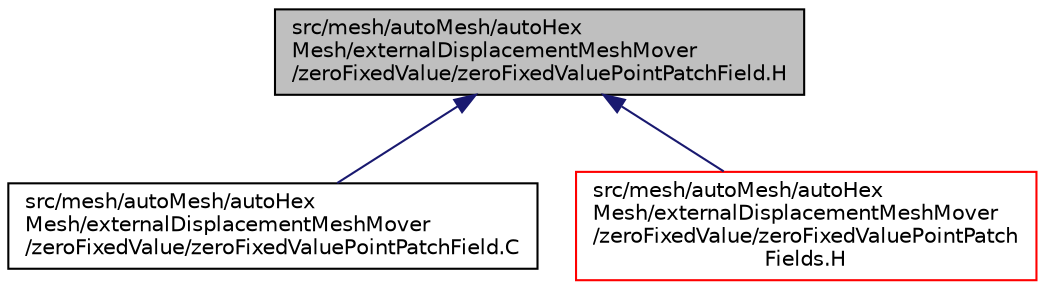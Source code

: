 digraph "src/mesh/autoMesh/autoHexMesh/externalDisplacementMeshMover/zeroFixedValue/zeroFixedValuePointPatchField.H"
{
  bgcolor="transparent";
  edge [fontname="Helvetica",fontsize="10",labelfontname="Helvetica",labelfontsize="10"];
  node [fontname="Helvetica",fontsize="10",shape=record];
  Node1 [label="src/mesh/autoMesh/autoHex\lMesh/externalDisplacementMeshMover\l/zeroFixedValue/zeroFixedValuePointPatchField.H",height=0.2,width=0.4,color="black", fillcolor="grey75", style="filled", fontcolor="black"];
  Node1 -> Node2 [dir="back",color="midnightblue",fontsize="10",style="solid",fontname="Helvetica"];
  Node2 [label="src/mesh/autoMesh/autoHex\lMesh/externalDisplacementMeshMover\l/zeroFixedValue/zeroFixedValuePointPatchField.C",height=0.2,width=0.4,color="black",URL="$a07046.html"];
  Node1 -> Node3 [dir="back",color="midnightblue",fontsize="10",style="solid",fontname="Helvetica"];
  Node3 [label="src/mesh/autoMesh/autoHex\lMesh/externalDisplacementMeshMover\l/zeroFixedValue/zeroFixedValuePointPatch\lFields.H",height=0.2,width=0.4,color="red",URL="$a07049.html"];
}
